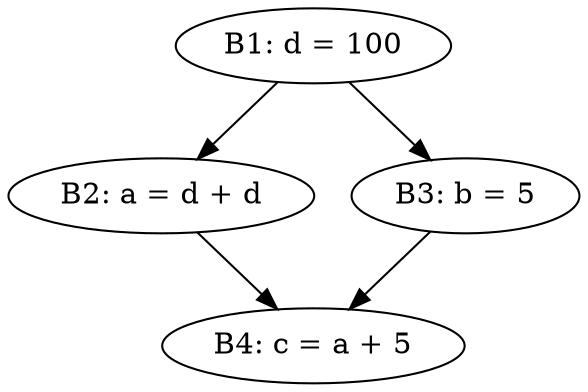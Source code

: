 digraph g {
  "B1: d = 100" -> "B2: a = d + d"
  "B1: d = 100" -> "B3: b = 5"
  "B2: a = d + d" -> "B4: c = a + 5"
  "B3: b = 5" -> "B4: c = a + 5"
}
